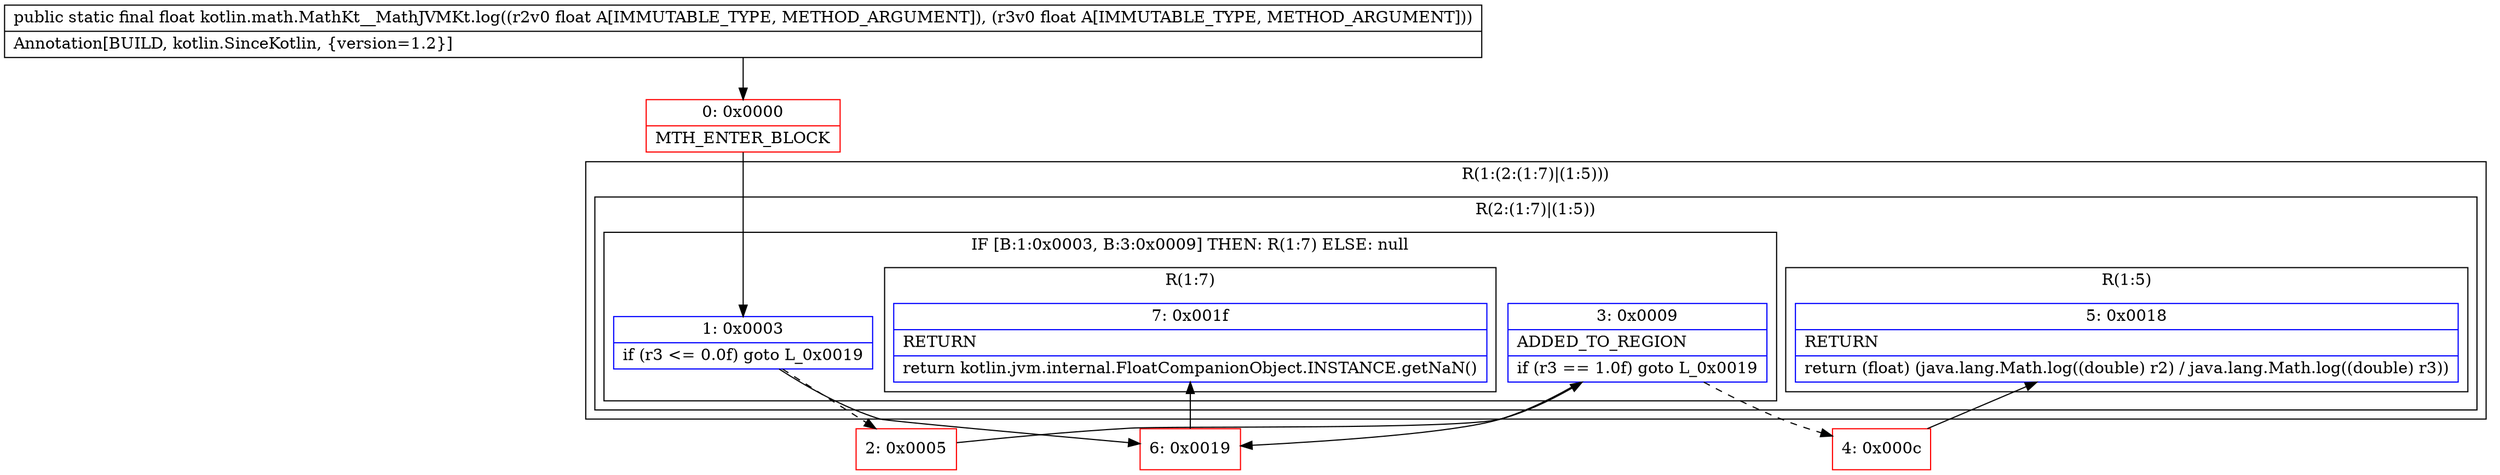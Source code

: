 digraph "CFG forkotlin.math.MathKt__MathJVMKt.log(FF)F" {
subgraph cluster_Region_1521655858 {
label = "R(1:(2:(1:7)|(1:5)))";
node [shape=record,color=blue];
subgraph cluster_Region_604487783 {
label = "R(2:(1:7)|(1:5))";
node [shape=record,color=blue];
subgraph cluster_IfRegion_1499961234 {
label = "IF [B:1:0x0003, B:3:0x0009] THEN: R(1:7) ELSE: null";
node [shape=record,color=blue];
Node_1 [shape=record,label="{1\:\ 0x0003|if (r3 \<= 0.0f) goto L_0x0019\l}"];
Node_3 [shape=record,label="{3\:\ 0x0009|ADDED_TO_REGION\l|if (r3 == 1.0f) goto L_0x0019\l}"];
subgraph cluster_Region_1577262501 {
label = "R(1:7)";
node [shape=record,color=blue];
Node_7 [shape=record,label="{7\:\ 0x001f|RETURN\l|return kotlin.jvm.internal.FloatCompanionObject.INSTANCE.getNaN()\l}"];
}
}
subgraph cluster_Region_293573991 {
label = "R(1:5)";
node [shape=record,color=blue];
Node_5 [shape=record,label="{5\:\ 0x0018|RETURN\l|return (float) (java.lang.Math.log((double) r2) \/ java.lang.Math.log((double) r3))\l}"];
}
}
}
Node_0 [shape=record,color=red,label="{0\:\ 0x0000|MTH_ENTER_BLOCK\l}"];
Node_2 [shape=record,color=red,label="{2\:\ 0x0005}"];
Node_4 [shape=record,color=red,label="{4\:\ 0x000c}"];
Node_6 [shape=record,color=red,label="{6\:\ 0x0019}"];
MethodNode[shape=record,label="{public static final float kotlin.math.MathKt__MathJVMKt.log((r2v0 float A[IMMUTABLE_TYPE, METHOD_ARGUMENT]), (r3v0 float A[IMMUTABLE_TYPE, METHOD_ARGUMENT]))  | Annotation[BUILD, kotlin.SinceKotlin, \{version=1.2\}]\l}"];
MethodNode -> Node_0;
Node_1 -> Node_2[style=dashed];
Node_1 -> Node_6;
Node_3 -> Node_4[style=dashed];
Node_3 -> Node_6;
Node_0 -> Node_1;
Node_2 -> Node_3;
Node_4 -> Node_5;
Node_6 -> Node_7;
}

